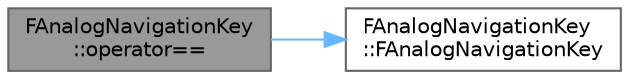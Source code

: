 digraph "FAnalogNavigationKey::operator=="
{
 // INTERACTIVE_SVG=YES
 // LATEX_PDF_SIZE
  bgcolor="transparent";
  edge [fontname=Helvetica,fontsize=10,labelfontname=Helvetica,labelfontsize=10];
  node [fontname=Helvetica,fontsize=10,shape=box,height=0.2,width=0.4];
  rankdir="LR";
  Node1 [id="Node000001",label="FAnalogNavigationKey\l::operator==",height=0.2,width=0.4,color="gray40", fillcolor="grey60", style="filled", fontcolor="black",tooltip=" "];
  Node1 -> Node2 [id="edge1_Node000001_Node000002",color="steelblue1",style="solid",tooltip=" "];
  Node2 [id="Node000002",label="FAnalogNavigationKey\l::FAnalogNavigationKey",height=0.2,width=0.4,color="grey40", fillcolor="white", style="filled",URL="$d9/def/structFAnalogNavigationKey.html#ab0c2fb1eec7330b6f75c5f333b7d0e84",tooltip=" "];
}
